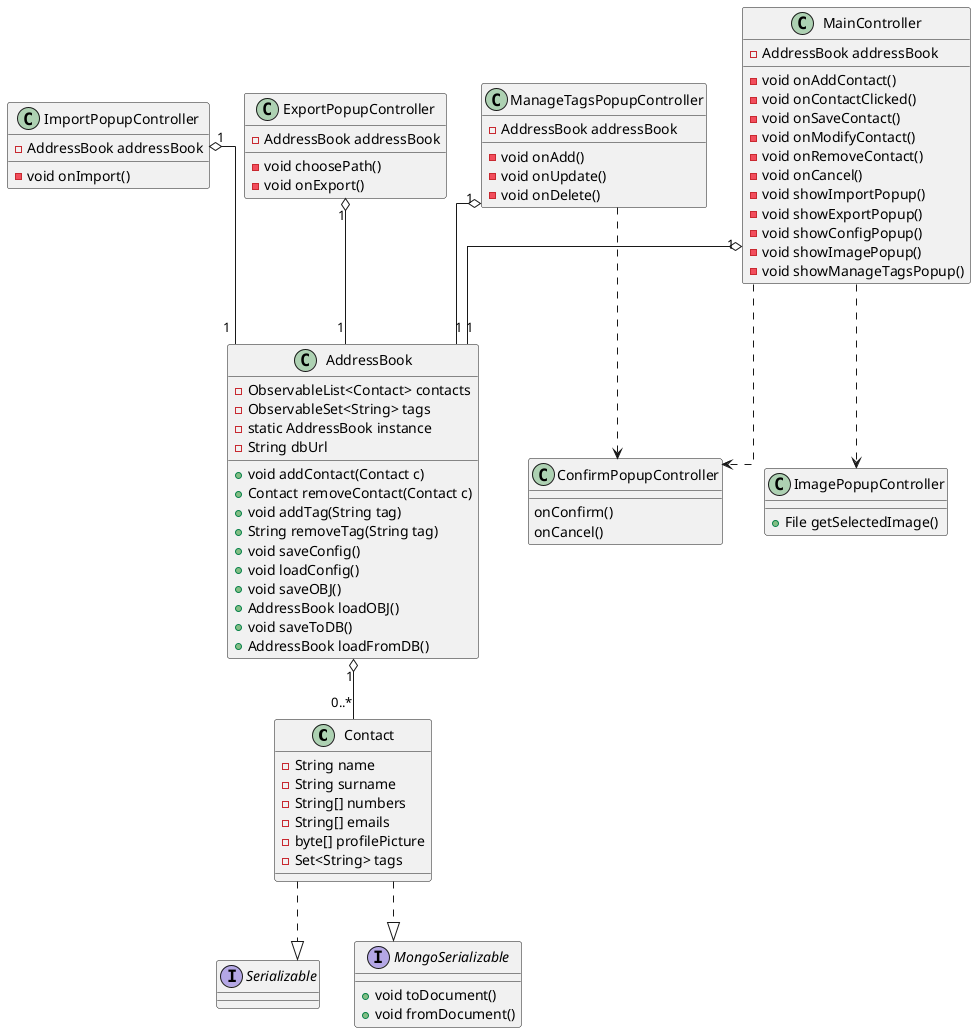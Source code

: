 @startuml DiagrammaDelleClassiEssenziale
skinparam linetype ortho
'top to bottom direction

class Contact {
    - String name 
    - String surname 
    - String[] numbers
    - String[] emails
    - byte[] profilePicture
    - Set<String> tags   
}

interface Serializable 
interface MongoSerializable {
    +void toDocument() 
    +void fromDocument()
}
Contact ..|> MongoSerializable
Contact ..|> Serializable

class AddressBook {
    - ObservableList<Contact> contacts
    - ObservableSet<String> tags
    - static AddressBook instance
    - String dbUrl 
    + void addContact(Contact c)
    + Contact removeContact(Contact c)
    + void addTag(String tag)
    + String removeTag(String tag)
    + void saveConfig()
    + void loadConfig()
    + void saveOBJ()
    + AddressBook loadOBJ()
    + void saveToDB()
    + AddressBook loadFromDB()    
}
AddressBook "1" o-- "0..*" Contact

class MainController {
    - AddressBook addressBook

    - void onAddContact()
    - void onContactClicked()
    - void onSaveContact()
    - void onModifyContact()
    - void onRemoveContact()
    - void onCancel()
    - void showImportPopup()
    - void showExportPopup()
    - void showConfigPopup()
    - void showImagePopup()
    - void showManageTagsPopup()
}
MainController "1" o-- "1" AddressBook

class ImportPopupController {
    - AddressBook addressBook
    - void onImport()
}
ImportPopupController "1" o-- "1" AddressBook

class ExportPopupController {
    - AddressBook addressBook
    - void choosePath()
    - void onExport()
}
ExportPopupController "1" o-- "1" AddressBook

class ManageTagsPopupController {
    - AddressBook addressBook
    - void onAdd()
    - void onUpdate()
    - void onDelete()
}
ManageTagsPopupController "1" o-- "1" AddressBook

class ImagePopupController {
    + File getSelectedImage()
}
MainController ..> ImagePopupController

class ConfirmPopupController {
    onConfirm()
    onCancel()
}
MainController ..> ConfirmPopupController
ManageTagsPopupController ..> ConfirmPopupController

@enduml